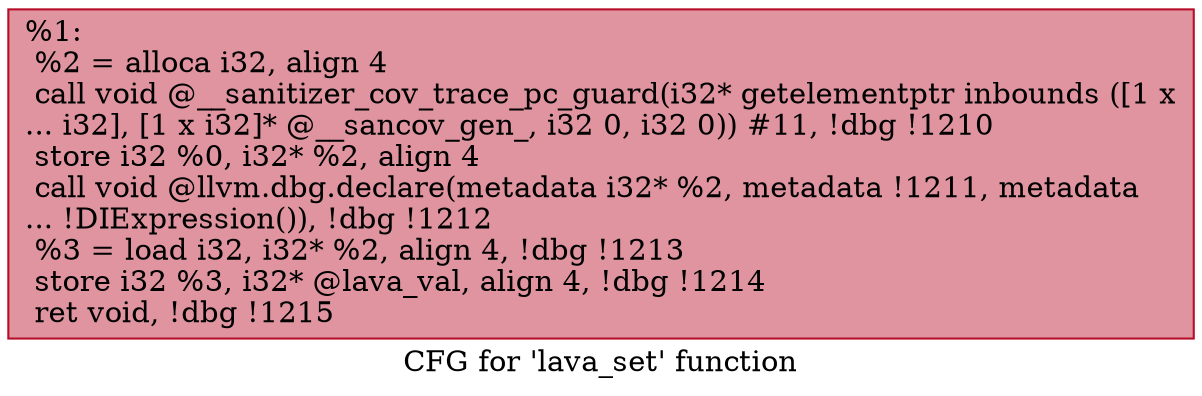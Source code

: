 digraph "CFG for 'lava_set' function" {
	label="CFG for 'lava_set' function";

	Node0x5573ac306150 [shape=record,color="#b70d28ff", style=filled, fillcolor="#b70d2870",label="{%1:\l  %2 = alloca i32, align 4\l  call void @__sanitizer_cov_trace_pc_guard(i32* getelementptr inbounds ([1 x\l... i32], [1 x i32]* @__sancov_gen_, i32 0, i32 0)) #11, !dbg !1210\l  store i32 %0, i32* %2, align 4\l  call void @llvm.dbg.declare(metadata i32* %2, metadata !1211, metadata\l... !DIExpression()), !dbg !1212\l  %3 = load i32, i32* %2, align 4, !dbg !1213\l  store i32 %3, i32* @lava_val, align 4, !dbg !1214\l  ret void, !dbg !1215\l}"];
}
